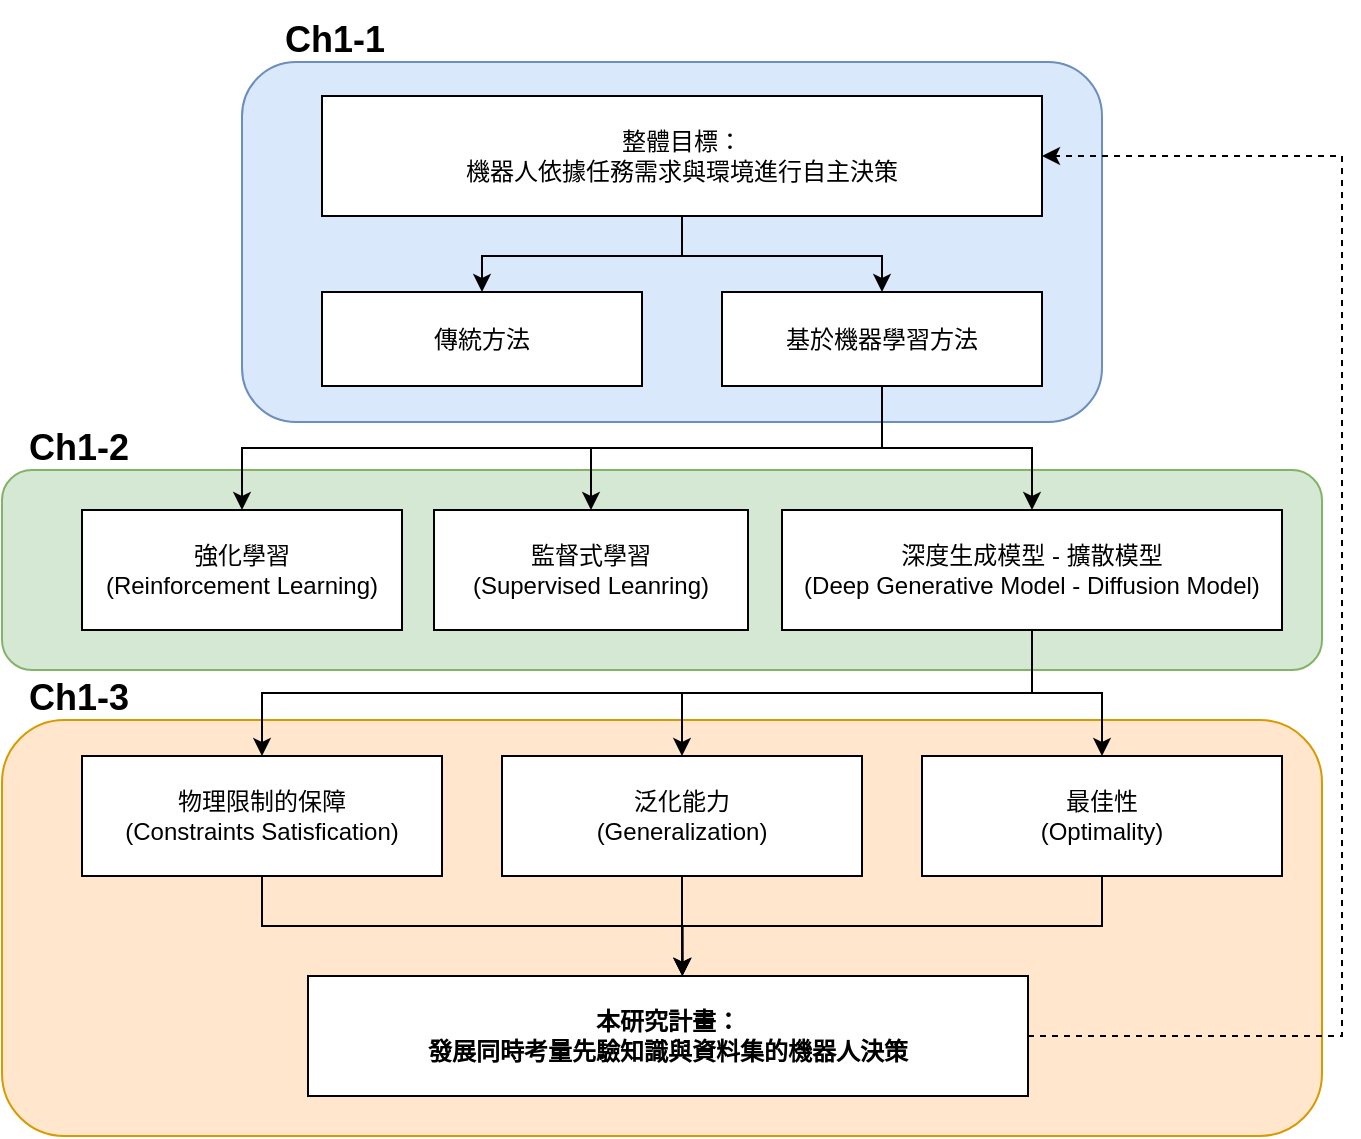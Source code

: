 <mxfile version="26.0.6">
  <diagram name="Page-1" id="wOB_9WMUOYio087HsXXo">
    <mxGraphModel dx="1342" dy="746" grid="1" gridSize="10" guides="1" tooltips="1" connect="1" arrows="1" fold="1" page="1" pageScale="1" pageWidth="827" pageHeight="1169" math="0" shadow="0">
      <root>
        <mxCell id="0" />
        <mxCell id="1" parent="0" />
        <mxCell id="OV2g7p3yE7dfUdtsTMxP-19" value="&lt;h3&gt;&lt;br&gt;&lt;/h3&gt;" style="rounded=1;whiteSpace=wrap;html=1;fillColor=#ffe6cc;strokeColor=#d79b00;align=left;" vertex="1" parent="1">
          <mxGeometry x="80" y="452" width="660" height="208" as="geometry" />
        </mxCell>
        <mxCell id="OV2g7p3yE7dfUdtsTMxP-18" value="&lt;h3&gt;&lt;br&gt;&lt;/h3&gt;" style="rounded=1;whiteSpace=wrap;html=1;fillColor=#d5e8d4;strokeColor=#82b366;align=left;" vertex="1" parent="1">
          <mxGeometry x="80" y="327" width="660" height="100" as="geometry" />
        </mxCell>
        <mxCell id="OV2g7p3yE7dfUdtsTMxP-17" value="&lt;h3&gt;&lt;br&gt;&lt;/h3&gt;" style="rounded=1;whiteSpace=wrap;html=1;fillColor=#dae8fc;strokeColor=#6c8ebf;align=left;" vertex="1" parent="1">
          <mxGeometry x="200" y="123" width="430" height="180" as="geometry" />
        </mxCell>
        <mxCell id="OV2g7p3yE7dfUdtsTMxP-3" style="edgeStyle=orthogonalEdgeStyle;rounded=0;orthogonalLoop=1;jettySize=auto;html=1;exitX=0.5;exitY=1;exitDx=0;exitDy=0;entryX=0.5;entryY=0;entryDx=0;entryDy=0;" edge="1" parent="1" source="BNkQrNhKQa_8A1IRFI8Z-1" target="BNkQrNhKQa_8A1IRFI8Z-2">
          <mxGeometry relative="1" as="geometry" />
        </mxCell>
        <mxCell id="BNkQrNhKQa_8A1IRFI8Z-1" value="整體目標：&lt;br&gt;機器人依據任務需求與環境進行自主決策" style="rounded=0;whiteSpace=wrap;html=1;" parent="1" vertex="1">
          <mxGeometry x="240" y="140" width="360" height="60" as="geometry" />
        </mxCell>
        <mxCell id="BNkQrNhKQa_8A1IRFI8Z-2" value="傳統方法" style="rounded=0;whiteSpace=wrap;html=1;" parent="1" vertex="1">
          <mxGeometry x="240" y="238" width="160" height="47" as="geometry" />
        </mxCell>
        <mxCell id="OV2g7p3yE7dfUdtsTMxP-5" style="edgeStyle=orthogonalEdgeStyle;rounded=0;orthogonalLoop=1;jettySize=auto;html=1;exitX=0.5;exitY=1;exitDx=0;exitDy=0;entryX=0.5;entryY=0;entryDx=0;entryDy=0;" edge="1" parent="1" source="BNkQrNhKQa_8A1IRFI8Z-3" target="BNkQrNhKQa_8A1IRFI8Z-5">
          <mxGeometry relative="1" as="geometry" />
        </mxCell>
        <mxCell id="OV2g7p3yE7dfUdtsTMxP-6" style="edgeStyle=orthogonalEdgeStyle;rounded=0;orthogonalLoop=1;jettySize=auto;html=1;exitX=0.5;exitY=1;exitDx=0;exitDy=0;entryX=0.5;entryY=0;entryDx=0;entryDy=0;" edge="1" parent="1" source="BNkQrNhKQa_8A1IRFI8Z-3" target="BNkQrNhKQa_8A1IRFI8Z-6">
          <mxGeometry relative="1" as="geometry" />
        </mxCell>
        <mxCell id="OV2g7p3yE7dfUdtsTMxP-7" style="edgeStyle=orthogonalEdgeStyle;rounded=0;orthogonalLoop=1;jettySize=auto;html=1;exitX=0.5;exitY=1;exitDx=0;exitDy=0;entryX=0.5;entryY=0;entryDx=0;entryDy=0;" edge="1" parent="1" source="BNkQrNhKQa_8A1IRFI8Z-3" target="BNkQrNhKQa_8A1IRFI8Z-4">
          <mxGeometry relative="1" as="geometry" />
        </mxCell>
        <mxCell id="BNkQrNhKQa_8A1IRFI8Z-3" value="基於機器學習方法" style="rounded=0;whiteSpace=wrap;html=1;" parent="1" vertex="1">
          <mxGeometry x="440" y="238" width="160" height="47" as="geometry" />
        </mxCell>
        <mxCell id="BNkQrNhKQa_8A1IRFI8Z-4" value="監督式學習&lt;br&gt;(Supervised Leanring)" style="rounded=0;whiteSpace=wrap;html=1;" parent="1" vertex="1">
          <mxGeometry x="296" y="347" width="157" height="60" as="geometry" />
        </mxCell>
        <mxCell id="BNkQrNhKQa_8A1IRFI8Z-5" value="強化學習&lt;br&gt;(Reinforcement Learning)" style="rounded=0;whiteSpace=wrap;html=1;" parent="1" vertex="1">
          <mxGeometry x="120" y="347" width="160" height="60" as="geometry" />
        </mxCell>
        <mxCell id="OV2g7p3yE7dfUdtsTMxP-8" style="edgeStyle=orthogonalEdgeStyle;rounded=0;orthogonalLoop=1;jettySize=auto;html=1;exitX=0.5;exitY=1;exitDx=0;exitDy=0;entryX=0.5;entryY=0;entryDx=0;entryDy=0;" edge="1" parent="1" source="BNkQrNhKQa_8A1IRFI8Z-6" target="BNkQrNhKQa_8A1IRFI8Z-7">
          <mxGeometry relative="1" as="geometry" />
        </mxCell>
        <mxCell id="OV2g7p3yE7dfUdtsTMxP-9" style="edgeStyle=orthogonalEdgeStyle;rounded=0;orthogonalLoop=1;jettySize=auto;html=1;exitX=0.5;exitY=1;exitDx=0;exitDy=0;entryX=0.5;entryY=0;entryDx=0;entryDy=0;" edge="1" parent="1" source="BNkQrNhKQa_8A1IRFI8Z-6" target="BNkQrNhKQa_8A1IRFI8Z-9">
          <mxGeometry relative="1" as="geometry" />
        </mxCell>
        <mxCell id="OV2g7p3yE7dfUdtsTMxP-10" style="edgeStyle=orthogonalEdgeStyle;rounded=0;orthogonalLoop=1;jettySize=auto;html=1;exitX=0.5;exitY=1;exitDx=0;exitDy=0;entryX=0.5;entryY=0;entryDx=0;entryDy=0;" edge="1" parent="1" source="BNkQrNhKQa_8A1IRFI8Z-6" target="BNkQrNhKQa_8A1IRFI8Z-8">
          <mxGeometry relative="1" as="geometry" />
        </mxCell>
        <mxCell id="BNkQrNhKQa_8A1IRFI8Z-6" value="深度生成模型 - 擴散模型&lt;br&gt;(Deep Generative Model - Diffusion Model)" style="rounded=0;whiteSpace=wrap;html=1;" parent="1" vertex="1">
          <mxGeometry x="470" y="347" width="250" height="60" as="geometry" />
        </mxCell>
        <mxCell id="BNkQrNhKQa_8A1IRFI8Z-7" value="物理限制的保障&lt;br&gt;(Constraints Satisfication)" style="rounded=0;whiteSpace=wrap;html=1;" parent="1" vertex="1">
          <mxGeometry x="120" y="470" width="180" height="60" as="geometry" />
        </mxCell>
        <mxCell id="OV2g7p3yE7dfUdtsTMxP-12" style="edgeStyle=orthogonalEdgeStyle;rounded=0;orthogonalLoop=1;jettySize=auto;html=1;exitX=0.5;exitY=1;exitDx=0;exitDy=0;" edge="1" parent="1" source="BNkQrNhKQa_8A1IRFI8Z-8">
          <mxGeometry relative="1" as="geometry">
            <mxPoint x="420.143" y="580" as="targetPoint" />
          </mxGeometry>
        </mxCell>
        <mxCell id="BNkQrNhKQa_8A1IRFI8Z-8" value="泛化能力&lt;br&gt;(Generalization)" style="rounded=0;whiteSpace=wrap;html=1;" parent="1" vertex="1">
          <mxGeometry x="330" y="470" width="180" height="60" as="geometry" />
        </mxCell>
        <mxCell id="BNkQrNhKQa_8A1IRFI8Z-9" value="最佳性&lt;br&gt;(Optimality)" style="rounded=0;whiteSpace=wrap;html=1;" parent="1" vertex="1">
          <mxGeometry x="540" y="470" width="180" height="60" as="geometry" />
        </mxCell>
        <mxCell id="OV2g7p3yE7dfUdtsTMxP-16" style="edgeStyle=orthogonalEdgeStyle;rounded=0;orthogonalLoop=1;jettySize=auto;html=1;exitX=1;exitY=0.5;exitDx=0;exitDy=0;entryX=1;entryY=0.5;entryDx=0;entryDy=0;dashed=1;" edge="1" parent="1" source="BNkQrNhKQa_8A1IRFI8Z-11" target="BNkQrNhKQa_8A1IRFI8Z-1">
          <mxGeometry relative="1" as="geometry">
            <Array as="points">
              <mxPoint x="750" y="610" />
              <mxPoint x="750" y="170" />
            </Array>
          </mxGeometry>
        </mxCell>
        <mxCell id="BNkQrNhKQa_8A1IRFI8Z-11" value="&lt;b&gt;本研究計畫：&lt;br&gt;發展同時考量先驗知識與資料集的&lt;/b&gt;&lt;b&gt;機器人決策&lt;/b&gt;" style="rounded=0;whiteSpace=wrap;html=1;" parent="1" vertex="1">
          <mxGeometry x="233" y="580" width="360" height="60" as="geometry" />
        </mxCell>
        <mxCell id="OV2g7p3yE7dfUdtsTMxP-4" style="edgeStyle=orthogonalEdgeStyle;rounded=0;orthogonalLoop=1;jettySize=auto;html=1;exitX=0.5;exitY=1;exitDx=0;exitDy=0;entryX=0.5;entryY=0;entryDx=0;entryDy=0;" edge="1" parent="1" source="BNkQrNhKQa_8A1IRFI8Z-1" target="BNkQrNhKQa_8A1IRFI8Z-3">
          <mxGeometry relative="1" as="geometry">
            <mxPoint x="430" y="210" as="sourcePoint" />
            <mxPoint x="330" y="249" as="targetPoint" />
          </mxGeometry>
        </mxCell>
        <mxCell id="OV2g7p3yE7dfUdtsTMxP-13" style="edgeStyle=orthogonalEdgeStyle;rounded=0;orthogonalLoop=1;jettySize=auto;html=1;exitX=0.5;exitY=1;exitDx=0;exitDy=0;entryX=0.52;entryY=0.001;entryDx=0;entryDy=0;entryPerimeter=0;" edge="1" parent="1" source="BNkQrNhKQa_8A1IRFI8Z-9" target="BNkQrNhKQa_8A1IRFI8Z-11">
          <mxGeometry relative="1" as="geometry" />
        </mxCell>
        <mxCell id="OV2g7p3yE7dfUdtsTMxP-15" style="edgeStyle=orthogonalEdgeStyle;rounded=0;orthogonalLoop=1;jettySize=auto;html=1;exitX=0.5;exitY=1;exitDx=0;exitDy=0;entryX=0.52;entryY=-0.003;entryDx=0;entryDy=0;entryPerimeter=0;" edge="1" parent="1" source="BNkQrNhKQa_8A1IRFI8Z-7" target="BNkQrNhKQa_8A1IRFI8Z-11">
          <mxGeometry relative="1" as="geometry" />
        </mxCell>
        <mxCell id="OV2g7p3yE7dfUdtsTMxP-21" value="&lt;b&gt;&lt;font style=&quot;font-size: 18px;&quot;&gt;Ch1-1&lt;/font&gt;&lt;/b&gt;" style="text;html=1;align=center;verticalAlign=middle;resizable=0;points=[];autosize=1;strokeColor=none;fillColor=none;" vertex="1" parent="1">
          <mxGeometry x="211" y="92" width="70" height="40" as="geometry" />
        </mxCell>
        <mxCell id="OV2g7p3yE7dfUdtsTMxP-22" value="&lt;b&gt;&lt;font style=&quot;font-size: 18px;&quot;&gt;Ch1-2&lt;/font&gt;&lt;/b&gt;" style="text;html=1;align=center;verticalAlign=middle;resizable=0;points=[];autosize=1;strokeColor=none;fillColor=none;" vertex="1" parent="1">
          <mxGeometry x="83" y="296" width="70" height="40" as="geometry" />
        </mxCell>
        <mxCell id="OV2g7p3yE7dfUdtsTMxP-23" value="&lt;b&gt;&lt;font style=&quot;font-size: 18px;&quot;&gt;Ch1-3&lt;/font&gt;&lt;/b&gt;" style="text;html=1;align=center;verticalAlign=middle;resizable=0;points=[];autosize=1;strokeColor=none;fillColor=none;" vertex="1" parent="1">
          <mxGeometry x="83" y="421" width="70" height="40" as="geometry" />
        </mxCell>
      </root>
    </mxGraphModel>
  </diagram>
</mxfile>
